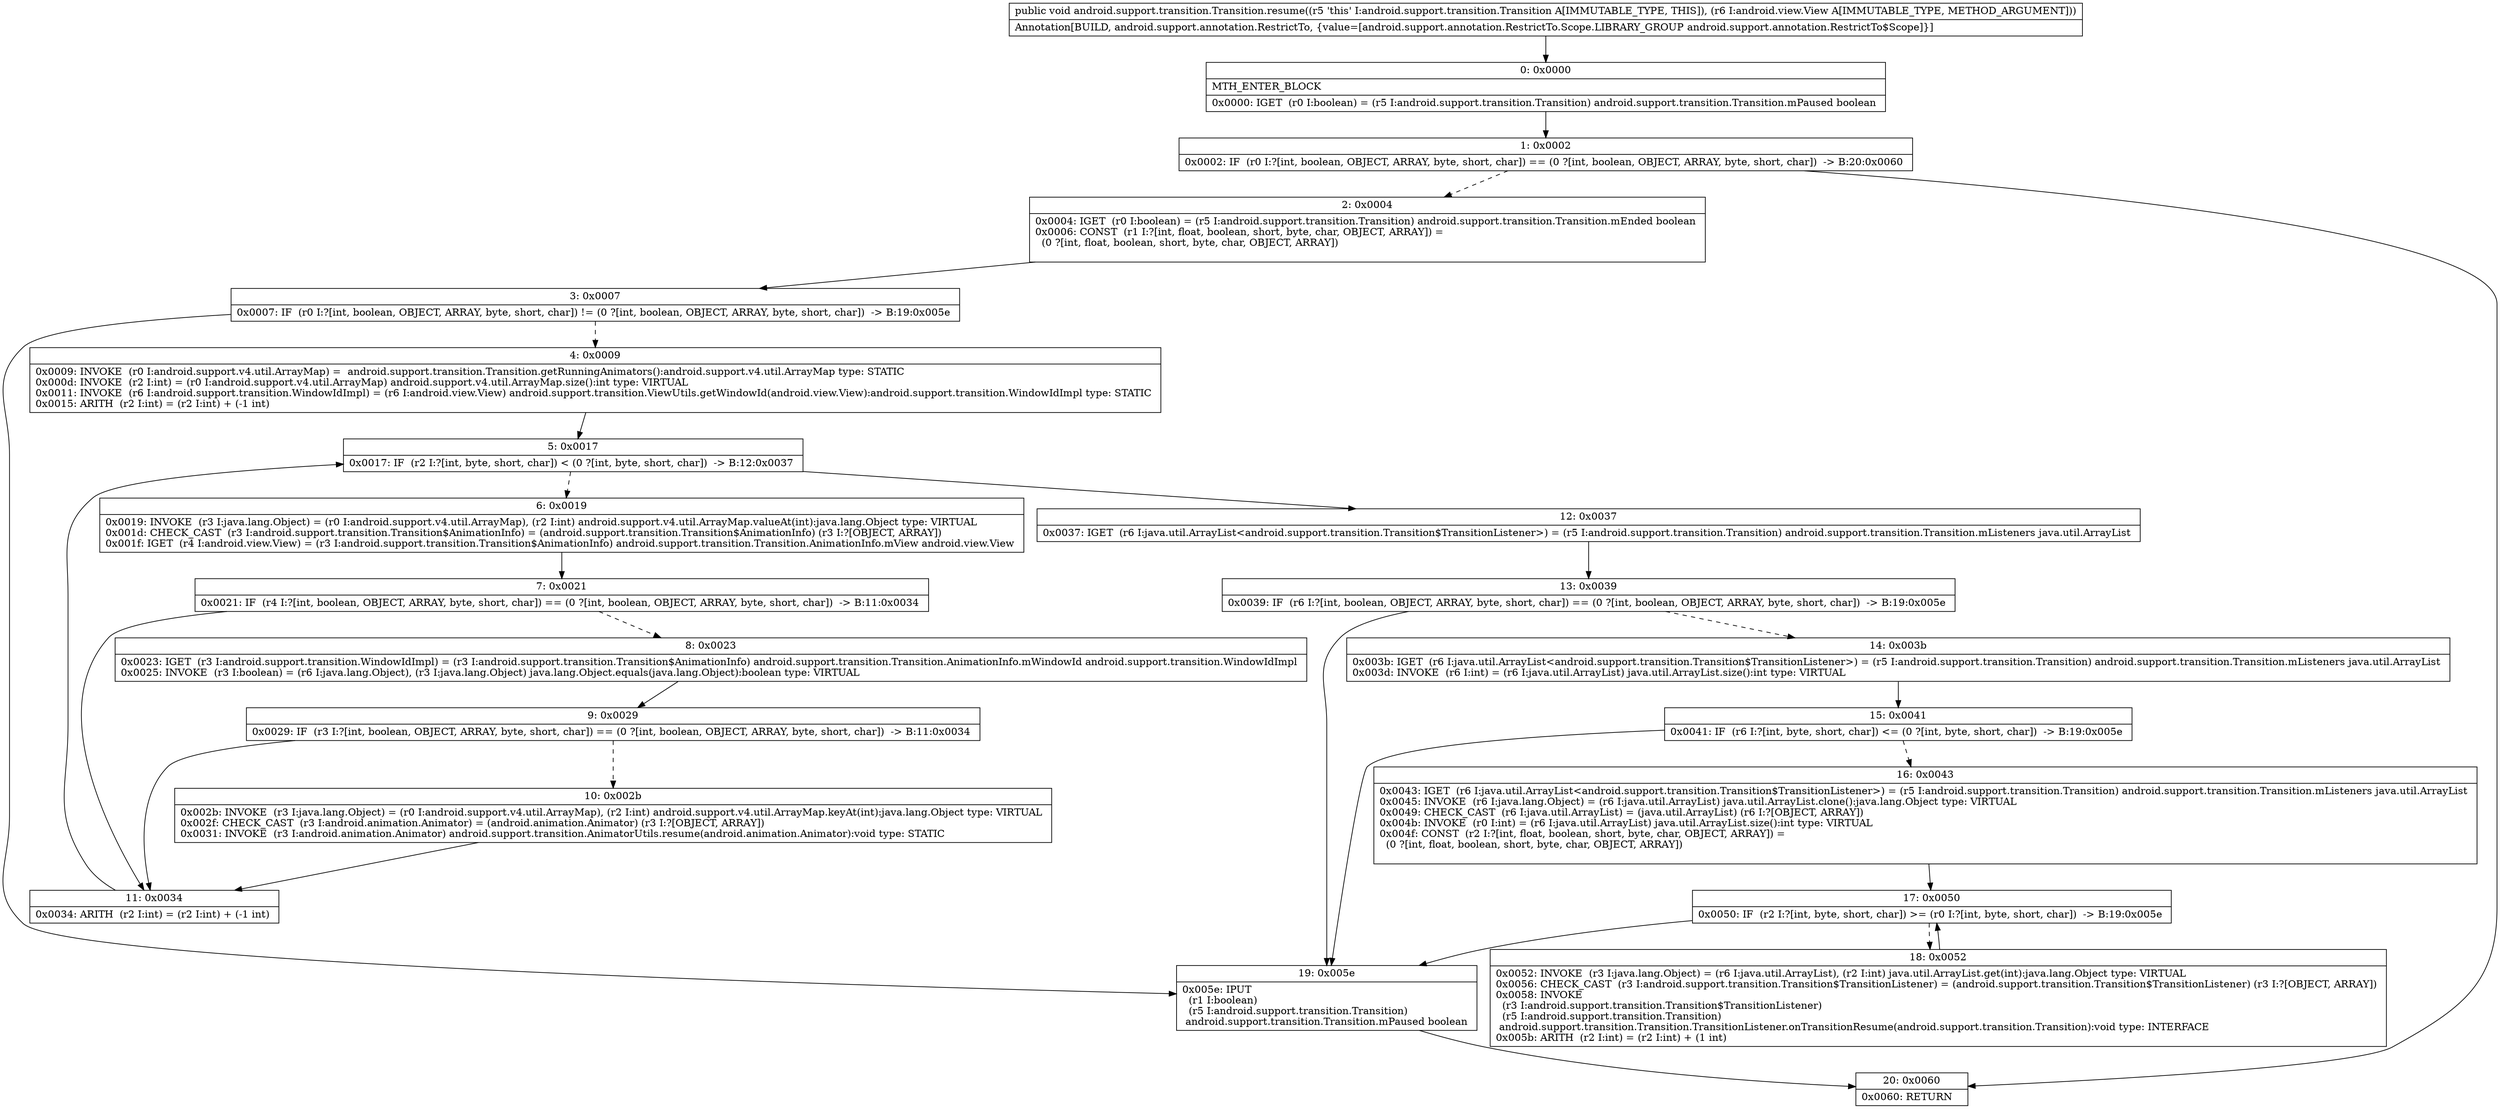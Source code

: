 digraph "CFG forandroid.support.transition.Transition.resume(Landroid\/view\/View;)V" {
Node_0 [shape=record,label="{0\:\ 0x0000|MTH_ENTER_BLOCK\l|0x0000: IGET  (r0 I:boolean) = (r5 I:android.support.transition.Transition) android.support.transition.Transition.mPaused boolean \l}"];
Node_1 [shape=record,label="{1\:\ 0x0002|0x0002: IF  (r0 I:?[int, boolean, OBJECT, ARRAY, byte, short, char]) == (0 ?[int, boolean, OBJECT, ARRAY, byte, short, char])  \-\> B:20:0x0060 \l}"];
Node_2 [shape=record,label="{2\:\ 0x0004|0x0004: IGET  (r0 I:boolean) = (r5 I:android.support.transition.Transition) android.support.transition.Transition.mEnded boolean \l0x0006: CONST  (r1 I:?[int, float, boolean, short, byte, char, OBJECT, ARRAY]) = \l  (0 ?[int, float, boolean, short, byte, char, OBJECT, ARRAY])\l \l}"];
Node_3 [shape=record,label="{3\:\ 0x0007|0x0007: IF  (r0 I:?[int, boolean, OBJECT, ARRAY, byte, short, char]) != (0 ?[int, boolean, OBJECT, ARRAY, byte, short, char])  \-\> B:19:0x005e \l}"];
Node_4 [shape=record,label="{4\:\ 0x0009|0x0009: INVOKE  (r0 I:android.support.v4.util.ArrayMap) =  android.support.transition.Transition.getRunningAnimators():android.support.v4.util.ArrayMap type: STATIC \l0x000d: INVOKE  (r2 I:int) = (r0 I:android.support.v4.util.ArrayMap) android.support.v4.util.ArrayMap.size():int type: VIRTUAL \l0x0011: INVOKE  (r6 I:android.support.transition.WindowIdImpl) = (r6 I:android.view.View) android.support.transition.ViewUtils.getWindowId(android.view.View):android.support.transition.WindowIdImpl type: STATIC \l0x0015: ARITH  (r2 I:int) = (r2 I:int) + (\-1 int) \l}"];
Node_5 [shape=record,label="{5\:\ 0x0017|0x0017: IF  (r2 I:?[int, byte, short, char]) \< (0 ?[int, byte, short, char])  \-\> B:12:0x0037 \l}"];
Node_6 [shape=record,label="{6\:\ 0x0019|0x0019: INVOKE  (r3 I:java.lang.Object) = (r0 I:android.support.v4.util.ArrayMap), (r2 I:int) android.support.v4.util.ArrayMap.valueAt(int):java.lang.Object type: VIRTUAL \l0x001d: CHECK_CAST  (r3 I:android.support.transition.Transition$AnimationInfo) = (android.support.transition.Transition$AnimationInfo) (r3 I:?[OBJECT, ARRAY]) \l0x001f: IGET  (r4 I:android.view.View) = (r3 I:android.support.transition.Transition$AnimationInfo) android.support.transition.Transition.AnimationInfo.mView android.view.View \l}"];
Node_7 [shape=record,label="{7\:\ 0x0021|0x0021: IF  (r4 I:?[int, boolean, OBJECT, ARRAY, byte, short, char]) == (0 ?[int, boolean, OBJECT, ARRAY, byte, short, char])  \-\> B:11:0x0034 \l}"];
Node_8 [shape=record,label="{8\:\ 0x0023|0x0023: IGET  (r3 I:android.support.transition.WindowIdImpl) = (r3 I:android.support.transition.Transition$AnimationInfo) android.support.transition.Transition.AnimationInfo.mWindowId android.support.transition.WindowIdImpl \l0x0025: INVOKE  (r3 I:boolean) = (r6 I:java.lang.Object), (r3 I:java.lang.Object) java.lang.Object.equals(java.lang.Object):boolean type: VIRTUAL \l}"];
Node_9 [shape=record,label="{9\:\ 0x0029|0x0029: IF  (r3 I:?[int, boolean, OBJECT, ARRAY, byte, short, char]) == (0 ?[int, boolean, OBJECT, ARRAY, byte, short, char])  \-\> B:11:0x0034 \l}"];
Node_10 [shape=record,label="{10\:\ 0x002b|0x002b: INVOKE  (r3 I:java.lang.Object) = (r0 I:android.support.v4.util.ArrayMap), (r2 I:int) android.support.v4.util.ArrayMap.keyAt(int):java.lang.Object type: VIRTUAL \l0x002f: CHECK_CAST  (r3 I:android.animation.Animator) = (android.animation.Animator) (r3 I:?[OBJECT, ARRAY]) \l0x0031: INVOKE  (r3 I:android.animation.Animator) android.support.transition.AnimatorUtils.resume(android.animation.Animator):void type: STATIC \l}"];
Node_11 [shape=record,label="{11\:\ 0x0034|0x0034: ARITH  (r2 I:int) = (r2 I:int) + (\-1 int) \l}"];
Node_12 [shape=record,label="{12\:\ 0x0037|0x0037: IGET  (r6 I:java.util.ArrayList\<android.support.transition.Transition$TransitionListener\>) = (r5 I:android.support.transition.Transition) android.support.transition.Transition.mListeners java.util.ArrayList \l}"];
Node_13 [shape=record,label="{13\:\ 0x0039|0x0039: IF  (r6 I:?[int, boolean, OBJECT, ARRAY, byte, short, char]) == (0 ?[int, boolean, OBJECT, ARRAY, byte, short, char])  \-\> B:19:0x005e \l}"];
Node_14 [shape=record,label="{14\:\ 0x003b|0x003b: IGET  (r6 I:java.util.ArrayList\<android.support.transition.Transition$TransitionListener\>) = (r5 I:android.support.transition.Transition) android.support.transition.Transition.mListeners java.util.ArrayList \l0x003d: INVOKE  (r6 I:int) = (r6 I:java.util.ArrayList) java.util.ArrayList.size():int type: VIRTUAL \l}"];
Node_15 [shape=record,label="{15\:\ 0x0041|0x0041: IF  (r6 I:?[int, byte, short, char]) \<= (0 ?[int, byte, short, char])  \-\> B:19:0x005e \l}"];
Node_16 [shape=record,label="{16\:\ 0x0043|0x0043: IGET  (r6 I:java.util.ArrayList\<android.support.transition.Transition$TransitionListener\>) = (r5 I:android.support.transition.Transition) android.support.transition.Transition.mListeners java.util.ArrayList \l0x0045: INVOKE  (r6 I:java.lang.Object) = (r6 I:java.util.ArrayList) java.util.ArrayList.clone():java.lang.Object type: VIRTUAL \l0x0049: CHECK_CAST  (r6 I:java.util.ArrayList) = (java.util.ArrayList) (r6 I:?[OBJECT, ARRAY]) \l0x004b: INVOKE  (r0 I:int) = (r6 I:java.util.ArrayList) java.util.ArrayList.size():int type: VIRTUAL \l0x004f: CONST  (r2 I:?[int, float, boolean, short, byte, char, OBJECT, ARRAY]) = \l  (0 ?[int, float, boolean, short, byte, char, OBJECT, ARRAY])\l \l}"];
Node_17 [shape=record,label="{17\:\ 0x0050|0x0050: IF  (r2 I:?[int, byte, short, char]) \>= (r0 I:?[int, byte, short, char])  \-\> B:19:0x005e \l}"];
Node_18 [shape=record,label="{18\:\ 0x0052|0x0052: INVOKE  (r3 I:java.lang.Object) = (r6 I:java.util.ArrayList), (r2 I:int) java.util.ArrayList.get(int):java.lang.Object type: VIRTUAL \l0x0056: CHECK_CAST  (r3 I:android.support.transition.Transition$TransitionListener) = (android.support.transition.Transition$TransitionListener) (r3 I:?[OBJECT, ARRAY]) \l0x0058: INVOKE  \l  (r3 I:android.support.transition.Transition$TransitionListener)\l  (r5 I:android.support.transition.Transition)\l android.support.transition.Transition.TransitionListener.onTransitionResume(android.support.transition.Transition):void type: INTERFACE \l0x005b: ARITH  (r2 I:int) = (r2 I:int) + (1 int) \l}"];
Node_19 [shape=record,label="{19\:\ 0x005e|0x005e: IPUT  \l  (r1 I:boolean)\l  (r5 I:android.support.transition.Transition)\l android.support.transition.Transition.mPaused boolean \l}"];
Node_20 [shape=record,label="{20\:\ 0x0060|0x0060: RETURN   \l}"];
MethodNode[shape=record,label="{public void android.support.transition.Transition.resume((r5 'this' I:android.support.transition.Transition A[IMMUTABLE_TYPE, THIS]), (r6 I:android.view.View A[IMMUTABLE_TYPE, METHOD_ARGUMENT]))  | Annotation[BUILD, android.support.annotation.RestrictTo, \{value=[android.support.annotation.RestrictTo.Scope.LIBRARY_GROUP android.support.annotation.RestrictTo$Scope]\}]\l}"];
MethodNode -> Node_0;
Node_0 -> Node_1;
Node_1 -> Node_2[style=dashed];
Node_1 -> Node_20;
Node_2 -> Node_3;
Node_3 -> Node_4[style=dashed];
Node_3 -> Node_19;
Node_4 -> Node_5;
Node_5 -> Node_6[style=dashed];
Node_5 -> Node_12;
Node_6 -> Node_7;
Node_7 -> Node_8[style=dashed];
Node_7 -> Node_11;
Node_8 -> Node_9;
Node_9 -> Node_10[style=dashed];
Node_9 -> Node_11;
Node_10 -> Node_11;
Node_11 -> Node_5;
Node_12 -> Node_13;
Node_13 -> Node_14[style=dashed];
Node_13 -> Node_19;
Node_14 -> Node_15;
Node_15 -> Node_16[style=dashed];
Node_15 -> Node_19;
Node_16 -> Node_17;
Node_17 -> Node_18[style=dashed];
Node_17 -> Node_19;
Node_18 -> Node_17;
Node_19 -> Node_20;
}

